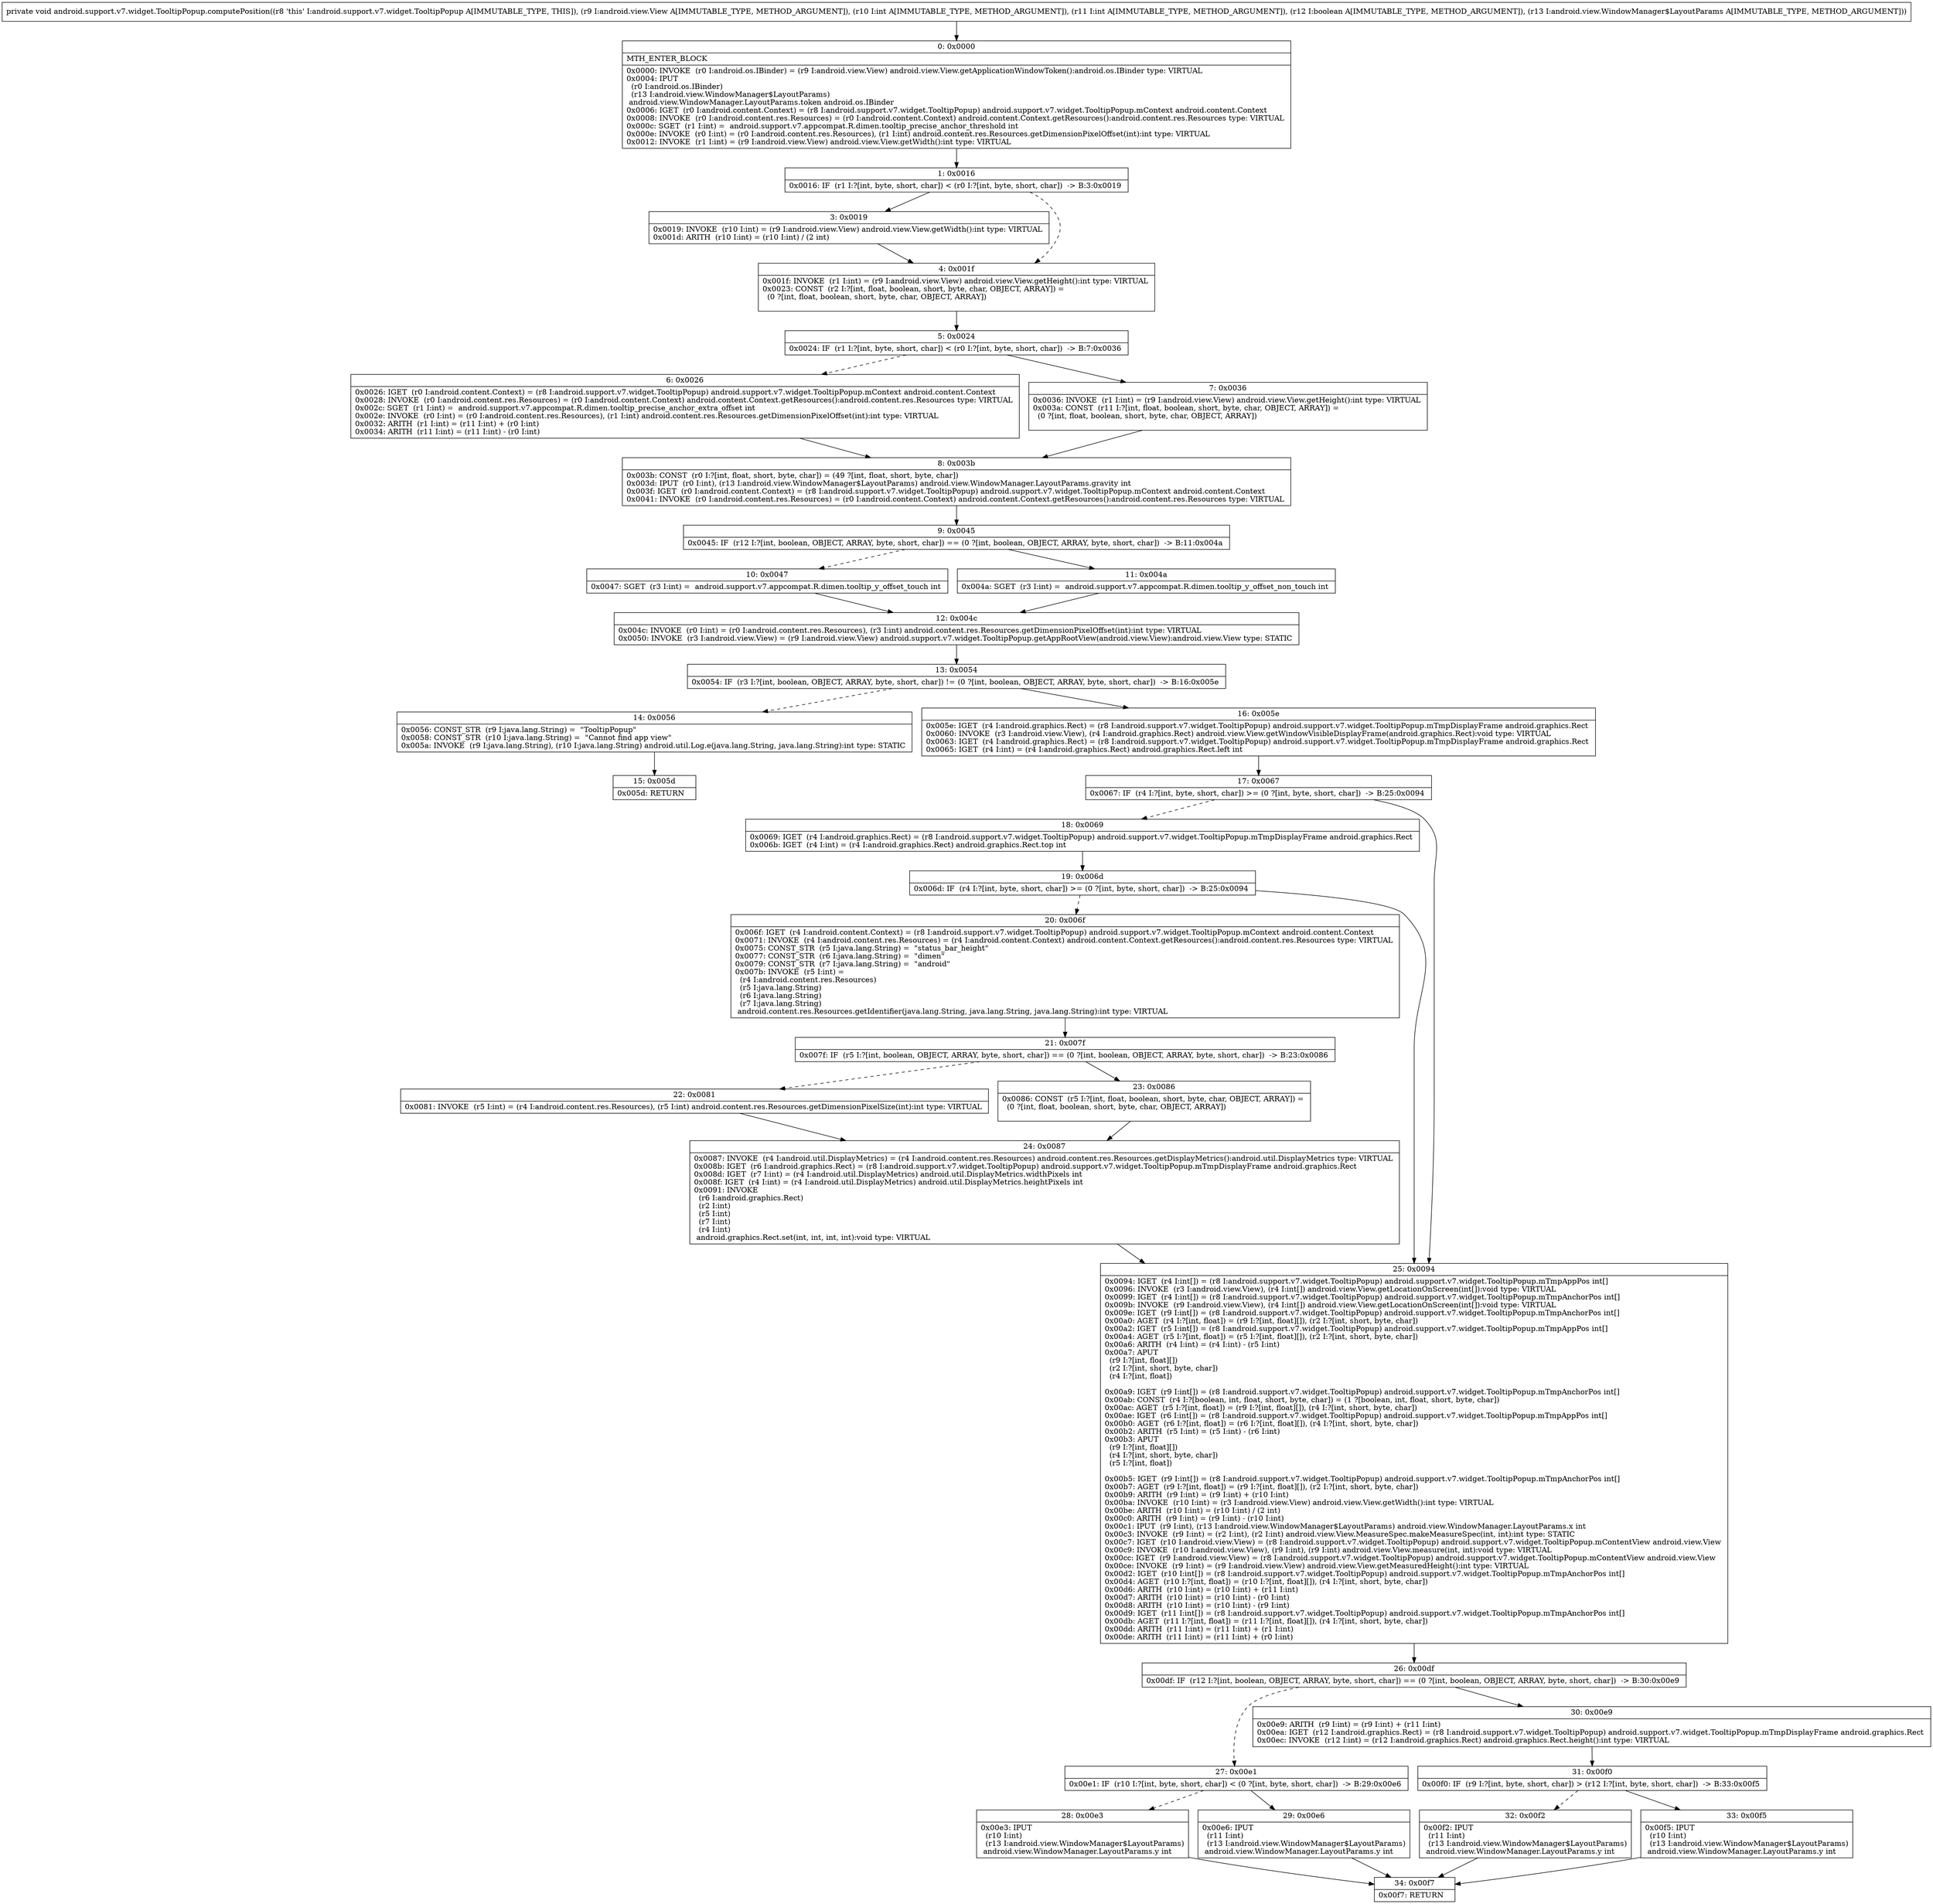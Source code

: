 digraph "CFG forandroid.support.v7.widget.TooltipPopup.computePosition(Landroid\/view\/View;IIZLandroid\/view\/WindowManager$LayoutParams;)V" {
Node_0 [shape=record,label="{0\:\ 0x0000|MTH_ENTER_BLOCK\l|0x0000: INVOKE  (r0 I:android.os.IBinder) = (r9 I:android.view.View) android.view.View.getApplicationWindowToken():android.os.IBinder type: VIRTUAL \l0x0004: IPUT  \l  (r0 I:android.os.IBinder)\l  (r13 I:android.view.WindowManager$LayoutParams)\l android.view.WindowManager.LayoutParams.token android.os.IBinder \l0x0006: IGET  (r0 I:android.content.Context) = (r8 I:android.support.v7.widget.TooltipPopup) android.support.v7.widget.TooltipPopup.mContext android.content.Context \l0x0008: INVOKE  (r0 I:android.content.res.Resources) = (r0 I:android.content.Context) android.content.Context.getResources():android.content.res.Resources type: VIRTUAL \l0x000c: SGET  (r1 I:int) =  android.support.v7.appcompat.R.dimen.tooltip_precise_anchor_threshold int \l0x000e: INVOKE  (r0 I:int) = (r0 I:android.content.res.Resources), (r1 I:int) android.content.res.Resources.getDimensionPixelOffset(int):int type: VIRTUAL \l0x0012: INVOKE  (r1 I:int) = (r9 I:android.view.View) android.view.View.getWidth():int type: VIRTUAL \l}"];
Node_1 [shape=record,label="{1\:\ 0x0016|0x0016: IF  (r1 I:?[int, byte, short, char]) \< (r0 I:?[int, byte, short, char])  \-\> B:3:0x0019 \l}"];
Node_3 [shape=record,label="{3\:\ 0x0019|0x0019: INVOKE  (r10 I:int) = (r9 I:android.view.View) android.view.View.getWidth():int type: VIRTUAL \l0x001d: ARITH  (r10 I:int) = (r10 I:int) \/ (2 int) \l}"];
Node_4 [shape=record,label="{4\:\ 0x001f|0x001f: INVOKE  (r1 I:int) = (r9 I:android.view.View) android.view.View.getHeight():int type: VIRTUAL \l0x0023: CONST  (r2 I:?[int, float, boolean, short, byte, char, OBJECT, ARRAY]) = \l  (0 ?[int, float, boolean, short, byte, char, OBJECT, ARRAY])\l \l}"];
Node_5 [shape=record,label="{5\:\ 0x0024|0x0024: IF  (r1 I:?[int, byte, short, char]) \< (r0 I:?[int, byte, short, char])  \-\> B:7:0x0036 \l}"];
Node_6 [shape=record,label="{6\:\ 0x0026|0x0026: IGET  (r0 I:android.content.Context) = (r8 I:android.support.v7.widget.TooltipPopup) android.support.v7.widget.TooltipPopup.mContext android.content.Context \l0x0028: INVOKE  (r0 I:android.content.res.Resources) = (r0 I:android.content.Context) android.content.Context.getResources():android.content.res.Resources type: VIRTUAL \l0x002c: SGET  (r1 I:int) =  android.support.v7.appcompat.R.dimen.tooltip_precise_anchor_extra_offset int \l0x002e: INVOKE  (r0 I:int) = (r0 I:android.content.res.Resources), (r1 I:int) android.content.res.Resources.getDimensionPixelOffset(int):int type: VIRTUAL \l0x0032: ARITH  (r1 I:int) = (r11 I:int) + (r0 I:int) \l0x0034: ARITH  (r11 I:int) = (r11 I:int) \- (r0 I:int) \l}"];
Node_7 [shape=record,label="{7\:\ 0x0036|0x0036: INVOKE  (r1 I:int) = (r9 I:android.view.View) android.view.View.getHeight():int type: VIRTUAL \l0x003a: CONST  (r11 I:?[int, float, boolean, short, byte, char, OBJECT, ARRAY]) = \l  (0 ?[int, float, boolean, short, byte, char, OBJECT, ARRAY])\l \l}"];
Node_8 [shape=record,label="{8\:\ 0x003b|0x003b: CONST  (r0 I:?[int, float, short, byte, char]) = (49 ?[int, float, short, byte, char]) \l0x003d: IPUT  (r0 I:int), (r13 I:android.view.WindowManager$LayoutParams) android.view.WindowManager.LayoutParams.gravity int \l0x003f: IGET  (r0 I:android.content.Context) = (r8 I:android.support.v7.widget.TooltipPopup) android.support.v7.widget.TooltipPopup.mContext android.content.Context \l0x0041: INVOKE  (r0 I:android.content.res.Resources) = (r0 I:android.content.Context) android.content.Context.getResources():android.content.res.Resources type: VIRTUAL \l}"];
Node_9 [shape=record,label="{9\:\ 0x0045|0x0045: IF  (r12 I:?[int, boolean, OBJECT, ARRAY, byte, short, char]) == (0 ?[int, boolean, OBJECT, ARRAY, byte, short, char])  \-\> B:11:0x004a \l}"];
Node_10 [shape=record,label="{10\:\ 0x0047|0x0047: SGET  (r3 I:int) =  android.support.v7.appcompat.R.dimen.tooltip_y_offset_touch int \l}"];
Node_11 [shape=record,label="{11\:\ 0x004a|0x004a: SGET  (r3 I:int) =  android.support.v7.appcompat.R.dimen.tooltip_y_offset_non_touch int \l}"];
Node_12 [shape=record,label="{12\:\ 0x004c|0x004c: INVOKE  (r0 I:int) = (r0 I:android.content.res.Resources), (r3 I:int) android.content.res.Resources.getDimensionPixelOffset(int):int type: VIRTUAL \l0x0050: INVOKE  (r3 I:android.view.View) = (r9 I:android.view.View) android.support.v7.widget.TooltipPopup.getAppRootView(android.view.View):android.view.View type: STATIC \l}"];
Node_13 [shape=record,label="{13\:\ 0x0054|0x0054: IF  (r3 I:?[int, boolean, OBJECT, ARRAY, byte, short, char]) != (0 ?[int, boolean, OBJECT, ARRAY, byte, short, char])  \-\> B:16:0x005e \l}"];
Node_14 [shape=record,label="{14\:\ 0x0056|0x0056: CONST_STR  (r9 I:java.lang.String) =  \"TooltipPopup\" \l0x0058: CONST_STR  (r10 I:java.lang.String) =  \"Cannot find app view\" \l0x005a: INVOKE  (r9 I:java.lang.String), (r10 I:java.lang.String) android.util.Log.e(java.lang.String, java.lang.String):int type: STATIC \l}"];
Node_15 [shape=record,label="{15\:\ 0x005d|0x005d: RETURN   \l}"];
Node_16 [shape=record,label="{16\:\ 0x005e|0x005e: IGET  (r4 I:android.graphics.Rect) = (r8 I:android.support.v7.widget.TooltipPopup) android.support.v7.widget.TooltipPopup.mTmpDisplayFrame android.graphics.Rect \l0x0060: INVOKE  (r3 I:android.view.View), (r4 I:android.graphics.Rect) android.view.View.getWindowVisibleDisplayFrame(android.graphics.Rect):void type: VIRTUAL \l0x0063: IGET  (r4 I:android.graphics.Rect) = (r8 I:android.support.v7.widget.TooltipPopup) android.support.v7.widget.TooltipPopup.mTmpDisplayFrame android.graphics.Rect \l0x0065: IGET  (r4 I:int) = (r4 I:android.graphics.Rect) android.graphics.Rect.left int \l}"];
Node_17 [shape=record,label="{17\:\ 0x0067|0x0067: IF  (r4 I:?[int, byte, short, char]) \>= (0 ?[int, byte, short, char])  \-\> B:25:0x0094 \l}"];
Node_18 [shape=record,label="{18\:\ 0x0069|0x0069: IGET  (r4 I:android.graphics.Rect) = (r8 I:android.support.v7.widget.TooltipPopup) android.support.v7.widget.TooltipPopup.mTmpDisplayFrame android.graphics.Rect \l0x006b: IGET  (r4 I:int) = (r4 I:android.graphics.Rect) android.graphics.Rect.top int \l}"];
Node_19 [shape=record,label="{19\:\ 0x006d|0x006d: IF  (r4 I:?[int, byte, short, char]) \>= (0 ?[int, byte, short, char])  \-\> B:25:0x0094 \l}"];
Node_20 [shape=record,label="{20\:\ 0x006f|0x006f: IGET  (r4 I:android.content.Context) = (r8 I:android.support.v7.widget.TooltipPopup) android.support.v7.widget.TooltipPopup.mContext android.content.Context \l0x0071: INVOKE  (r4 I:android.content.res.Resources) = (r4 I:android.content.Context) android.content.Context.getResources():android.content.res.Resources type: VIRTUAL \l0x0075: CONST_STR  (r5 I:java.lang.String) =  \"status_bar_height\" \l0x0077: CONST_STR  (r6 I:java.lang.String) =  \"dimen\" \l0x0079: CONST_STR  (r7 I:java.lang.String) =  \"android\" \l0x007b: INVOKE  (r5 I:int) = \l  (r4 I:android.content.res.Resources)\l  (r5 I:java.lang.String)\l  (r6 I:java.lang.String)\l  (r7 I:java.lang.String)\l android.content.res.Resources.getIdentifier(java.lang.String, java.lang.String, java.lang.String):int type: VIRTUAL \l}"];
Node_21 [shape=record,label="{21\:\ 0x007f|0x007f: IF  (r5 I:?[int, boolean, OBJECT, ARRAY, byte, short, char]) == (0 ?[int, boolean, OBJECT, ARRAY, byte, short, char])  \-\> B:23:0x0086 \l}"];
Node_22 [shape=record,label="{22\:\ 0x0081|0x0081: INVOKE  (r5 I:int) = (r4 I:android.content.res.Resources), (r5 I:int) android.content.res.Resources.getDimensionPixelSize(int):int type: VIRTUAL \l}"];
Node_23 [shape=record,label="{23\:\ 0x0086|0x0086: CONST  (r5 I:?[int, float, boolean, short, byte, char, OBJECT, ARRAY]) = \l  (0 ?[int, float, boolean, short, byte, char, OBJECT, ARRAY])\l \l}"];
Node_24 [shape=record,label="{24\:\ 0x0087|0x0087: INVOKE  (r4 I:android.util.DisplayMetrics) = (r4 I:android.content.res.Resources) android.content.res.Resources.getDisplayMetrics():android.util.DisplayMetrics type: VIRTUAL \l0x008b: IGET  (r6 I:android.graphics.Rect) = (r8 I:android.support.v7.widget.TooltipPopup) android.support.v7.widget.TooltipPopup.mTmpDisplayFrame android.graphics.Rect \l0x008d: IGET  (r7 I:int) = (r4 I:android.util.DisplayMetrics) android.util.DisplayMetrics.widthPixels int \l0x008f: IGET  (r4 I:int) = (r4 I:android.util.DisplayMetrics) android.util.DisplayMetrics.heightPixels int \l0x0091: INVOKE  \l  (r6 I:android.graphics.Rect)\l  (r2 I:int)\l  (r5 I:int)\l  (r7 I:int)\l  (r4 I:int)\l android.graphics.Rect.set(int, int, int, int):void type: VIRTUAL \l}"];
Node_25 [shape=record,label="{25\:\ 0x0094|0x0094: IGET  (r4 I:int[]) = (r8 I:android.support.v7.widget.TooltipPopup) android.support.v7.widget.TooltipPopup.mTmpAppPos int[] \l0x0096: INVOKE  (r3 I:android.view.View), (r4 I:int[]) android.view.View.getLocationOnScreen(int[]):void type: VIRTUAL \l0x0099: IGET  (r4 I:int[]) = (r8 I:android.support.v7.widget.TooltipPopup) android.support.v7.widget.TooltipPopup.mTmpAnchorPos int[] \l0x009b: INVOKE  (r9 I:android.view.View), (r4 I:int[]) android.view.View.getLocationOnScreen(int[]):void type: VIRTUAL \l0x009e: IGET  (r9 I:int[]) = (r8 I:android.support.v7.widget.TooltipPopup) android.support.v7.widget.TooltipPopup.mTmpAnchorPos int[] \l0x00a0: AGET  (r4 I:?[int, float]) = (r9 I:?[int, float][]), (r2 I:?[int, short, byte, char]) \l0x00a2: IGET  (r5 I:int[]) = (r8 I:android.support.v7.widget.TooltipPopup) android.support.v7.widget.TooltipPopup.mTmpAppPos int[] \l0x00a4: AGET  (r5 I:?[int, float]) = (r5 I:?[int, float][]), (r2 I:?[int, short, byte, char]) \l0x00a6: ARITH  (r4 I:int) = (r4 I:int) \- (r5 I:int) \l0x00a7: APUT  \l  (r9 I:?[int, float][])\l  (r2 I:?[int, short, byte, char])\l  (r4 I:?[int, float])\l \l0x00a9: IGET  (r9 I:int[]) = (r8 I:android.support.v7.widget.TooltipPopup) android.support.v7.widget.TooltipPopup.mTmpAnchorPos int[] \l0x00ab: CONST  (r4 I:?[boolean, int, float, short, byte, char]) = (1 ?[boolean, int, float, short, byte, char]) \l0x00ac: AGET  (r5 I:?[int, float]) = (r9 I:?[int, float][]), (r4 I:?[int, short, byte, char]) \l0x00ae: IGET  (r6 I:int[]) = (r8 I:android.support.v7.widget.TooltipPopup) android.support.v7.widget.TooltipPopup.mTmpAppPos int[] \l0x00b0: AGET  (r6 I:?[int, float]) = (r6 I:?[int, float][]), (r4 I:?[int, short, byte, char]) \l0x00b2: ARITH  (r5 I:int) = (r5 I:int) \- (r6 I:int) \l0x00b3: APUT  \l  (r9 I:?[int, float][])\l  (r4 I:?[int, short, byte, char])\l  (r5 I:?[int, float])\l \l0x00b5: IGET  (r9 I:int[]) = (r8 I:android.support.v7.widget.TooltipPopup) android.support.v7.widget.TooltipPopup.mTmpAnchorPos int[] \l0x00b7: AGET  (r9 I:?[int, float]) = (r9 I:?[int, float][]), (r2 I:?[int, short, byte, char]) \l0x00b9: ARITH  (r9 I:int) = (r9 I:int) + (r10 I:int) \l0x00ba: INVOKE  (r10 I:int) = (r3 I:android.view.View) android.view.View.getWidth():int type: VIRTUAL \l0x00be: ARITH  (r10 I:int) = (r10 I:int) \/ (2 int) \l0x00c0: ARITH  (r9 I:int) = (r9 I:int) \- (r10 I:int) \l0x00c1: IPUT  (r9 I:int), (r13 I:android.view.WindowManager$LayoutParams) android.view.WindowManager.LayoutParams.x int \l0x00c3: INVOKE  (r9 I:int) = (r2 I:int), (r2 I:int) android.view.View.MeasureSpec.makeMeasureSpec(int, int):int type: STATIC \l0x00c7: IGET  (r10 I:android.view.View) = (r8 I:android.support.v7.widget.TooltipPopup) android.support.v7.widget.TooltipPopup.mContentView android.view.View \l0x00c9: INVOKE  (r10 I:android.view.View), (r9 I:int), (r9 I:int) android.view.View.measure(int, int):void type: VIRTUAL \l0x00cc: IGET  (r9 I:android.view.View) = (r8 I:android.support.v7.widget.TooltipPopup) android.support.v7.widget.TooltipPopup.mContentView android.view.View \l0x00ce: INVOKE  (r9 I:int) = (r9 I:android.view.View) android.view.View.getMeasuredHeight():int type: VIRTUAL \l0x00d2: IGET  (r10 I:int[]) = (r8 I:android.support.v7.widget.TooltipPopup) android.support.v7.widget.TooltipPopup.mTmpAnchorPos int[] \l0x00d4: AGET  (r10 I:?[int, float]) = (r10 I:?[int, float][]), (r4 I:?[int, short, byte, char]) \l0x00d6: ARITH  (r10 I:int) = (r10 I:int) + (r11 I:int) \l0x00d7: ARITH  (r10 I:int) = (r10 I:int) \- (r0 I:int) \l0x00d8: ARITH  (r10 I:int) = (r10 I:int) \- (r9 I:int) \l0x00d9: IGET  (r11 I:int[]) = (r8 I:android.support.v7.widget.TooltipPopup) android.support.v7.widget.TooltipPopup.mTmpAnchorPos int[] \l0x00db: AGET  (r11 I:?[int, float]) = (r11 I:?[int, float][]), (r4 I:?[int, short, byte, char]) \l0x00dd: ARITH  (r11 I:int) = (r11 I:int) + (r1 I:int) \l0x00de: ARITH  (r11 I:int) = (r11 I:int) + (r0 I:int) \l}"];
Node_26 [shape=record,label="{26\:\ 0x00df|0x00df: IF  (r12 I:?[int, boolean, OBJECT, ARRAY, byte, short, char]) == (0 ?[int, boolean, OBJECT, ARRAY, byte, short, char])  \-\> B:30:0x00e9 \l}"];
Node_27 [shape=record,label="{27\:\ 0x00e1|0x00e1: IF  (r10 I:?[int, byte, short, char]) \< (0 ?[int, byte, short, char])  \-\> B:29:0x00e6 \l}"];
Node_28 [shape=record,label="{28\:\ 0x00e3|0x00e3: IPUT  \l  (r10 I:int)\l  (r13 I:android.view.WindowManager$LayoutParams)\l android.view.WindowManager.LayoutParams.y int \l}"];
Node_29 [shape=record,label="{29\:\ 0x00e6|0x00e6: IPUT  \l  (r11 I:int)\l  (r13 I:android.view.WindowManager$LayoutParams)\l android.view.WindowManager.LayoutParams.y int \l}"];
Node_30 [shape=record,label="{30\:\ 0x00e9|0x00e9: ARITH  (r9 I:int) = (r9 I:int) + (r11 I:int) \l0x00ea: IGET  (r12 I:android.graphics.Rect) = (r8 I:android.support.v7.widget.TooltipPopup) android.support.v7.widget.TooltipPopup.mTmpDisplayFrame android.graphics.Rect \l0x00ec: INVOKE  (r12 I:int) = (r12 I:android.graphics.Rect) android.graphics.Rect.height():int type: VIRTUAL \l}"];
Node_31 [shape=record,label="{31\:\ 0x00f0|0x00f0: IF  (r9 I:?[int, byte, short, char]) \> (r12 I:?[int, byte, short, char])  \-\> B:33:0x00f5 \l}"];
Node_32 [shape=record,label="{32\:\ 0x00f2|0x00f2: IPUT  \l  (r11 I:int)\l  (r13 I:android.view.WindowManager$LayoutParams)\l android.view.WindowManager.LayoutParams.y int \l}"];
Node_33 [shape=record,label="{33\:\ 0x00f5|0x00f5: IPUT  \l  (r10 I:int)\l  (r13 I:android.view.WindowManager$LayoutParams)\l android.view.WindowManager.LayoutParams.y int \l}"];
Node_34 [shape=record,label="{34\:\ 0x00f7|0x00f7: RETURN   \l}"];
MethodNode[shape=record,label="{private void android.support.v7.widget.TooltipPopup.computePosition((r8 'this' I:android.support.v7.widget.TooltipPopup A[IMMUTABLE_TYPE, THIS]), (r9 I:android.view.View A[IMMUTABLE_TYPE, METHOD_ARGUMENT]), (r10 I:int A[IMMUTABLE_TYPE, METHOD_ARGUMENT]), (r11 I:int A[IMMUTABLE_TYPE, METHOD_ARGUMENT]), (r12 I:boolean A[IMMUTABLE_TYPE, METHOD_ARGUMENT]), (r13 I:android.view.WindowManager$LayoutParams A[IMMUTABLE_TYPE, METHOD_ARGUMENT])) }"];
MethodNode -> Node_0;
Node_0 -> Node_1;
Node_1 -> Node_3;
Node_1 -> Node_4[style=dashed];
Node_3 -> Node_4;
Node_4 -> Node_5;
Node_5 -> Node_6[style=dashed];
Node_5 -> Node_7;
Node_6 -> Node_8;
Node_7 -> Node_8;
Node_8 -> Node_9;
Node_9 -> Node_10[style=dashed];
Node_9 -> Node_11;
Node_10 -> Node_12;
Node_11 -> Node_12;
Node_12 -> Node_13;
Node_13 -> Node_14[style=dashed];
Node_13 -> Node_16;
Node_14 -> Node_15;
Node_16 -> Node_17;
Node_17 -> Node_18[style=dashed];
Node_17 -> Node_25;
Node_18 -> Node_19;
Node_19 -> Node_20[style=dashed];
Node_19 -> Node_25;
Node_20 -> Node_21;
Node_21 -> Node_22[style=dashed];
Node_21 -> Node_23;
Node_22 -> Node_24;
Node_23 -> Node_24;
Node_24 -> Node_25;
Node_25 -> Node_26;
Node_26 -> Node_27[style=dashed];
Node_26 -> Node_30;
Node_27 -> Node_28[style=dashed];
Node_27 -> Node_29;
Node_28 -> Node_34;
Node_29 -> Node_34;
Node_30 -> Node_31;
Node_31 -> Node_32[style=dashed];
Node_31 -> Node_33;
Node_32 -> Node_34;
Node_33 -> Node_34;
}

